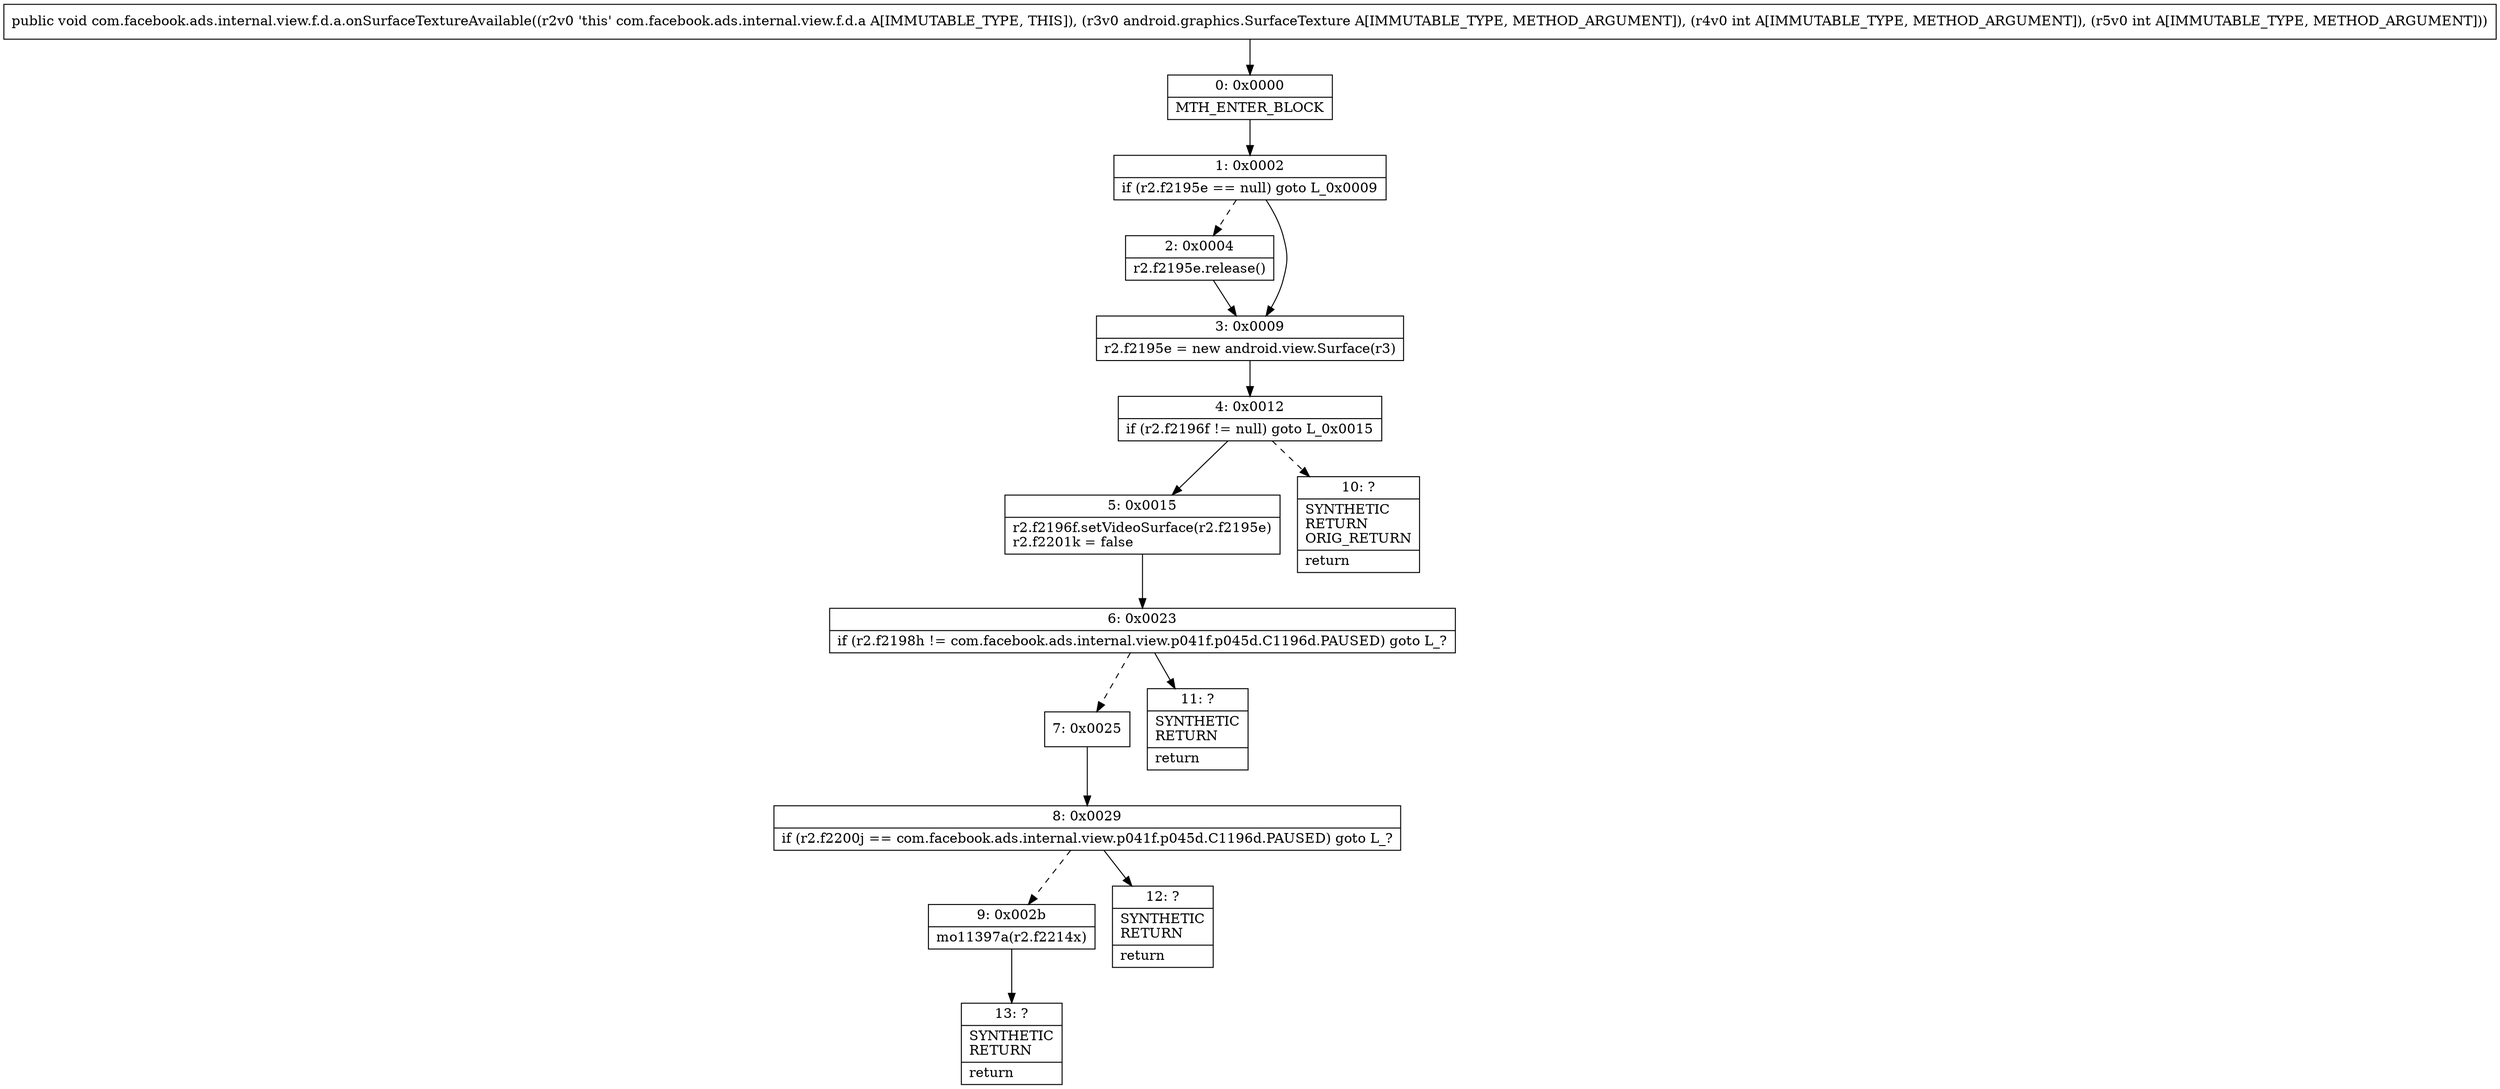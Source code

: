digraph "CFG forcom.facebook.ads.internal.view.f.d.a.onSurfaceTextureAvailable(Landroid\/graphics\/SurfaceTexture;II)V" {
Node_0 [shape=record,label="{0\:\ 0x0000|MTH_ENTER_BLOCK\l}"];
Node_1 [shape=record,label="{1\:\ 0x0002|if (r2.f2195e == null) goto L_0x0009\l}"];
Node_2 [shape=record,label="{2\:\ 0x0004|r2.f2195e.release()\l}"];
Node_3 [shape=record,label="{3\:\ 0x0009|r2.f2195e = new android.view.Surface(r3)\l}"];
Node_4 [shape=record,label="{4\:\ 0x0012|if (r2.f2196f != null) goto L_0x0015\l}"];
Node_5 [shape=record,label="{5\:\ 0x0015|r2.f2196f.setVideoSurface(r2.f2195e)\lr2.f2201k = false\l}"];
Node_6 [shape=record,label="{6\:\ 0x0023|if (r2.f2198h != com.facebook.ads.internal.view.p041f.p045d.C1196d.PAUSED) goto L_?\l}"];
Node_7 [shape=record,label="{7\:\ 0x0025}"];
Node_8 [shape=record,label="{8\:\ 0x0029|if (r2.f2200j == com.facebook.ads.internal.view.p041f.p045d.C1196d.PAUSED) goto L_?\l}"];
Node_9 [shape=record,label="{9\:\ 0x002b|mo11397a(r2.f2214x)\l}"];
Node_10 [shape=record,label="{10\:\ ?|SYNTHETIC\lRETURN\lORIG_RETURN\l|return\l}"];
Node_11 [shape=record,label="{11\:\ ?|SYNTHETIC\lRETURN\l|return\l}"];
Node_12 [shape=record,label="{12\:\ ?|SYNTHETIC\lRETURN\l|return\l}"];
Node_13 [shape=record,label="{13\:\ ?|SYNTHETIC\lRETURN\l|return\l}"];
MethodNode[shape=record,label="{public void com.facebook.ads.internal.view.f.d.a.onSurfaceTextureAvailable((r2v0 'this' com.facebook.ads.internal.view.f.d.a A[IMMUTABLE_TYPE, THIS]), (r3v0 android.graphics.SurfaceTexture A[IMMUTABLE_TYPE, METHOD_ARGUMENT]), (r4v0 int A[IMMUTABLE_TYPE, METHOD_ARGUMENT]), (r5v0 int A[IMMUTABLE_TYPE, METHOD_ARGUMENT])) }"];
MethodNode -> Node_0;
Node_0 -> Node_1;
Node_1 -> Node_2[style=dashed];
Node_1 -> Node_3;
Node_2 -> Node_3;
Node_3 -> Node_4;
Node_4 -> Node_5;
Node_4 -> Node_10[style=dashed];
Node_5 -> Node_6;
Node_6 -> Node_7[style=dashed];
Node_6 -> Node_11;
Node_7 -> Node_8;
Node_8 -> Node_9[style=dashed];
Node_8 -> Node_12;
Node_9 -> Node_13;
}

